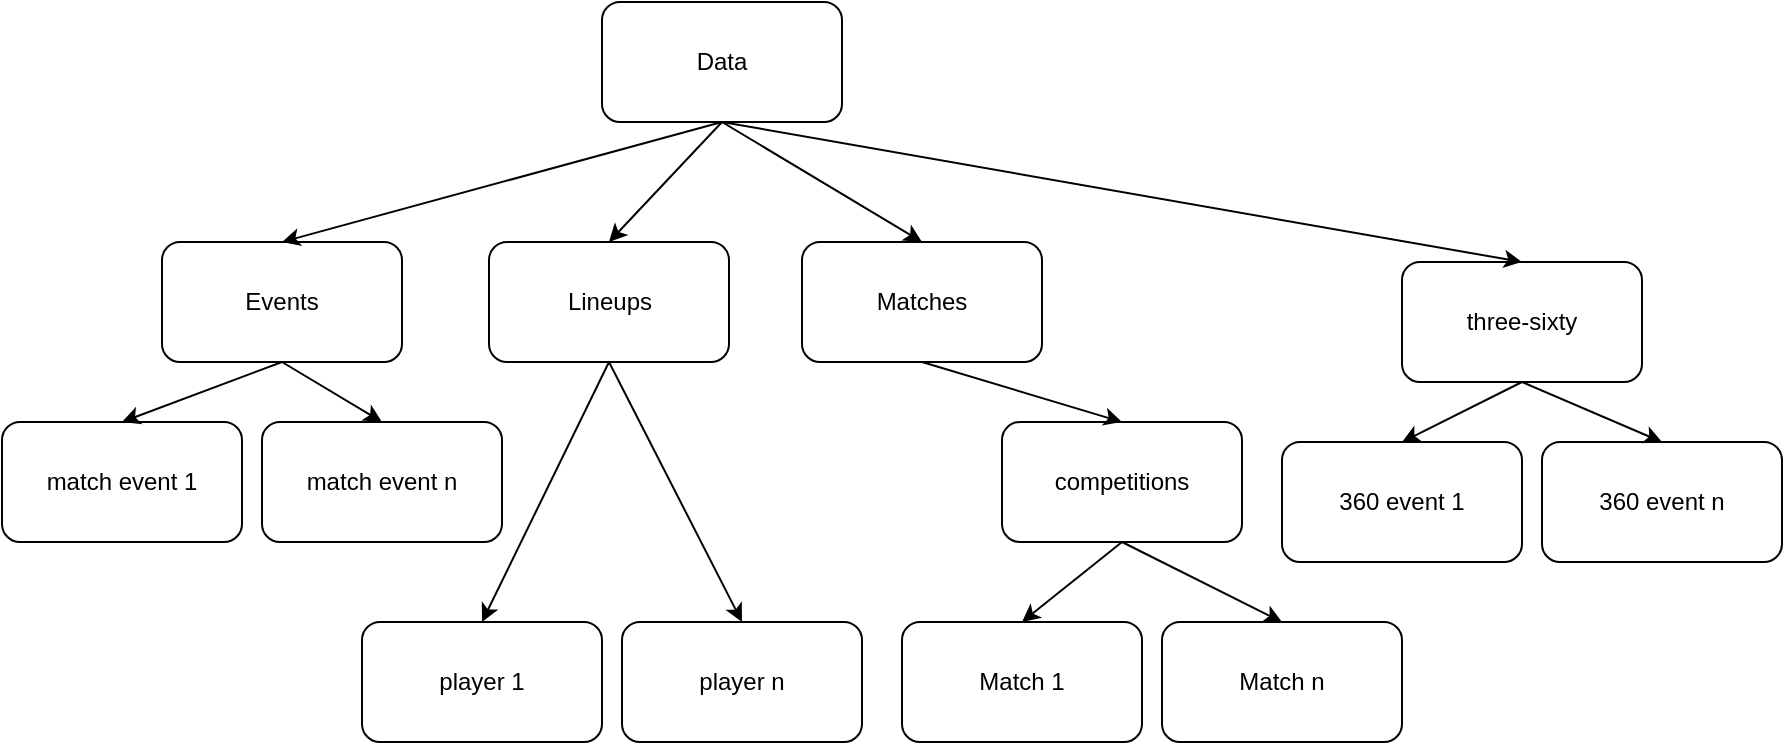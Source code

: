 <mxfile version="26.2.15">
  <diagram name="Page-1" id="fJQKvYSDg5BPfoZSww_d">
    <mxGraphModel dx="727" dy="441" grid="1" gridSize="10" guides="1" tooltips="1" connect="1" arrows="1" fold="1" page="1" pageScale="1" pageWidth="827" pageHeight="1169" math="0" shadow="0">
      <root>
        <mxCell id="0" />
        <mxCell id="1" parent="0" />
        <mxCell id="J6Wukmg7Vab16btKe54Z-1" value="Data" style="rounded=1;whiteSpace=wrap;html=1;" vertex="1" parent="1">
          <mxGeometry x="350" y="250" width="120" height="60" as="geometry" />
        </mxCell>
        <mxCell id="J6Wukmg7Vab16btKe54Z-2" value="Events" style="rounded=1;whiteSpace=wrap;html=1;" vertex="1" parent="1">
          <mxGeometry x="130" y="370" width="120" height="60" as="geometry" />
        </mxCell>
        <mxCell id="J6Wukmg7Vab16btKe54Z-3" value="Lineups" style="rounded=1;whiteSpace=wrap;html=1;" vertex="1" parent="1">
          <mxGeometry x="293.5" y="370" width="120" height="60" as="geometry" />
        </mxCell>
        <mxCell id="J6Wukmg7Vab16btKe54Z-4" value="Matches" style="rounded=1;whiteSpace=wrap;html=1;" vertex="1" parent="1">
          <mxGeometry x="450" y="370" width="120" height="60" as="geometry" />
        </mxCell>
        <mxCell id="J6Wukmg7Vab16btKe54Z-5" value="three-sixty" style="rounded=1;whiteSpace=wrap;html=1;" vertex="1" parent="1">
          <mxGeometry x="750" y="380" width="120" height="60" as="geometry" />
        </mxCell>
        <mxCell id="J6Wukmg7Vab16btKe54Z-6" value="competitions" style="rounded=1;whiteSpace=wrap;html=1;" vertex="1" parent="1">
          <mxGeometry x="550" y="460" width="120" height="60" as="geometry" />
        </mxCell>
        <mxCell id="J6Wukmg7Vab16btKe54Z-7" value="Match 1" style="rounded=1;whiteSpace=wrap;html=1;" vertex="1" parent="1">
          <mxGeometry x="500" y="560" width="120" height="60" as="geometry" />
        </mxCell>
        <mxCell id="J6Wukmg7Vab16btKe54Z-8" value="Match n" style="rounded=1;whiteSpace=wrap;html=1;" vertex="1" parent="1">
          <mxGeometry x="630" y="560" width="120" height="60" as="geometry" />
        </mxCell>
        <mxCell id="J6Wukmg7Vab16btKe54Z-9" value="match event 1" style="rounded=1;whiteSpace=wrap;html=1;" vertex="1" parent="1">
          <mxGeometry x="50" y="460" width="120" height="60" as="geometry" />
        </mxCell>
        <mxCell id="J6Wukmg7Vab16btKe54Z-10" value="match event n" style="rounded=1;whiteSpace=wrap;html=1;" vertex="1" parent="1">
          <mxGeometry x="180" y="460" width="120" height="60" as="geometry" />
        </mxCell>
        <mxCell id="J6Wukmg7Vab16btKe54Z-11" value="player 1" style="rounded=1;whiteSpace=wrap;html=1;" vertex="1" parent="1">
          <mxGeometry x="230" y="560" width="120" height="60" as="geometry" />
        </mxCell>
        <mxCell id="J6Wukmg7Vab16btKe54Z-12" value="player n" style="rounded=1;whiteSpace=wrap;html=1;" vertex="1" parent="1">
          <mxGeometry x="360" y="560" width="120" height="60" as="geometry" />
        </mxCell>
        <mxCell id="J6Wukmg7Vab16btKe54Z-13" value="360 event 1" style="rounded=1;whiteSpace=wrap;html=1;" vertex="1" parent="1">
          <mxGeometry x="690" y="470" width="120" height="60" as="geometry" />
        </mxCell>
        <mxCell id="J6Wukmg7Vab16btKe54Z-14" value="360 event n" style="rounded=1;whiteSpace=wrap;html=1;" vertex="1" parent="1">
          <mxGeometry x="820" y="470" width="120" height="60" as="geometry" />
        </mxCell>
        <mxCell id="J6Wukmg7Vab16btKe54Z-15" value="" style="endArrow=classic;html=1;rounded=0;exitX=0.5;exitY=1;exitDx=0;exitDy=0;entryX=0.5;entryY=0;entryDx=0;entryDy=0;" edge="1" parent="1" source="J6Wukmg7Vab16btKe54Z-1" target="J6Wukmg7Vab16btKe54Z-5">
          <mxGeometry width="50" height="50" relative="1" as="geometry">
            <mxPoint x="520" y="440" as="sourcePoint" />
            <mxPoint x="570" y="390" as="targetPoint" />
          </mxGeometry>
        </mxCell>
        <mxCell id="J6Wukmg7Vab16btKe54Z-16" value="" style="endArrow=classic;html=1;rounded=0;exitX=0.5;exitY=1;exitDx=0;exitDy=0;entryX=0.5;entryY=0;entryDx=0;entryDy=0;" edge="1" parent="1" source="J6Wukmg7Vab16btKe54Z-5" target="J6Wukmg7Vab16btKe54Z-14">
          <mxGeometry width="50" height="50" relative="1" as="geometry">
            <mxPoint x="420" y="320" as="sourcePoint" />
            <mxPoint x="820" y="390" as="targetPoint" />
          </mxGeometry>
        </mxCell>
        <mxCell id="J6Wukmg7Vab16btKe54Z-17" value="" style="endArrow=classic;html=1;rounded=0;exitX=0.5;exitY=1;exitDx=0;exitDy=0;entryX=0.5;entryY=0;entryDx=0;entryDy=0;" edge="1" parent="1" source="J6Wukmg7Vab16btKe54Z-5" target="J6Wukmg7Vab16btKe54Z-13">
          <mxGeometry width="50" height="50" relative="1" as="geometry">
            <mxPoint x="820" y="450" as="sourcePoint" />
            <mxPoint x="890" y="480" as="targetPoint" />
          </mxGeometry>
        </mxCell>
        <mxCell id="J6Wukmg7Vab16btKe54Z-18" value="" style="endArrow=classic;html=1;rounded=0;exitX=0.5;exitY=1;exitDx=0;exitDy=0;entryX=0.5;entryY=0;entryDx=0;entryDy=0;" edge="1" parent="1" source="J6Wukmg7Vab16btKe54Z-1" target="J6Wukmg7Vab16btKe54Z-4">
          <mxGeometry width="50" height="50" relative="1" as="geometry">
            <mxPoint x="820" y="450" as="sourcePoint" />
            <mxPoint x="760" y="480" as="targetPoint" />
          </mxGeometry>
        </mxCell>
        <mxCell id="J6Wukmg7Vab16btKe54Z-19" value="" style="endArrow=classic;html=1;rounded=0;exitX=0.5;exitY=1;exitDx=0;exitDy=0;entryX=0.5;entryY=0;entryDx=0;entryDy=0;" edge="1" parent="1" source="J6Wukmg7Vab16btKe54Z-4" target="J6Wukmg7Vab16btKe54Z-6">
          <mxGeometry width="50" height="50" relative="1" as="geometry">
            <mxPoint x="420" y="320" as="sourcePoint" />
            <mxPoint x="520" y="380" as="targetPoint" />
          </mxGeometry>
        </mxCell>
        <mxCell id="J6Wukmg7Vab16btKe54Z-20" value="" style="endArrow=classic;html=1;rounded=0;exitX=0.5;exitY=1;exitDx=0;exitDy=0;entryX=0.5;entryY=0;entryDx=0;entryDy=0;" edge="1" parent="1" source="J6Wukmg7Vab16btKe54Z-6" target="J6Wukmg7Vab16btKe54Z-7">
          <mxGeometry width="50" height="50" relative="1" as="geometry">
            <mxPoint x="520" y="440" as="sourcePoint" />
            <mxPoint x="620" y="470" as="targetPoint" />
          </mxGeometry>
        </mxCell>
        <mxCell id="J6Wukmg7Vab16btKe54Z-21" value="" style="endArrow=classic;html=1;rounded=0;exitX=0.5;exitY=1;exitDx=0;exitDy=0;entryX=0.5;entryY=0;entryDx=0;entryDy=0;" edge="1" parent="1" source="J6Wukmg7Vab16btKe54Z-6" target="J6Wukmg7Vab16btKe54Z-8">
          <mxGeometry width="50" height="50" relative="1" as="geometry">
            <mxPoint x="620" y="530" as="sourcePoint" />
            <mxPoint x="570" y="570" as="targetPoint" />
          </mxGeometry>
        </mxCell>
        <mxCell id="J6Wukmg7Vab16btKe54Z-22" value="" style="endArrow=classic;html=1;rounded=0;exitX=0.5;exitY=1;exitDx=0;exitDy=0;entryX=0.5;entryY=0;entryDx=0;entryDy=0;" edge="1" parent="1" source="J6Wukmg7Vab16btKe54Z-1" target="J6Wukmg7Vab16btKe54Z-3">
          <mxGeometry width="50" height="50" relative="1" as="geometry">
            <mxPoint x="620" y="530" as="sourcePoint" />
            <mxPoint x="570" y="570" as="targetPoint" />
          </mxGeometry>
        </mxCell>
        <mxCell id="J6Wukmg7Vab16btKe54Z-23" value="" style="endArrow=classic;html=1;rounded=0;exitX=0.5;exitY=1;exitDx=0;exitDy=0;entryX=0.5;entryY=0;entryDx=0;entryDy=0;" edge="1" parent="1" source="J6Wukmg7Vab16btKe54Z-3" target="J6Wukmg7Vab16btKe54Z-11">
          <mxGeometry width="50" height="50" relative="1" as="geometry">
            <mxPoint x="420" y="320" as="sourcePoint" />
            <mxPoint x="364" y="380" as="targetPoint" />
          </mxGeometry>
        </mxCell>
        <mxCell id="J6Wukmg7Vab16btKe54Z-24" value="" style="endArrow=classic;html=1;rounded=0;exitX=0.5;exitY=1;exitDx=0;exitDy=0;entryX=0.5;entryY=0;entryDx=0;entryDy=0;" edge="1" parent="1" source="J6Wukmg7Vab16btKe54Z-3" target="J6Wukmg7Vab16btKe54Z-12">
          <mxGeometry width="50" height="50" relative="1" as="geometry">
            <mxPoint x="364" y="440" as="sourcePoint" />
            <mxPoint x="300" y="570" as="targetPoint" />
          </mxGeometry>
        </mxCell>
        <mxCell id="J6Wukmg7Vab16btKe54Z-25" value="" style="endArrow=classic;html=1;rounded=0;exitX=0.5;exitY=1;exitDx=0;exitDy=0;entryX=0.5;entryY=0;entryDx=0;entryDy=0;" edge="1" parent="1" source="J6Wukmg7Vab16btKe54Z-1" target="J6Wukmg7Vab16btKe54Z-2">
          <mxGeometry width="50" height="50" relative="1" as="geometry">
            <mxPoint x="364" y="440" as="sourcePoint" />
            <mxPoint x="430" y="570" as="targetPoint" />
          </mxGeometry>
        </mxCell>
        <mxCell id="J6Wukmg7Vab16btKe54Z-26" value="" style="endArrow=classic;html=1;rounded=0;exitX=0.5;exitY=1;exitDx=0;exitDy=0;entryX=0.5;entryY=0;entryDx=0;entryDy=0;" edge="1" parent="1" source="J6Wukmg7Vab16btKe54Z-2" target="J6Wukmg7Vab16btKe54Z-9">
          <mxGeometry width="50" height="50" relative="1" as="geometry">
            <mxPoint x="420" y="320" as="sourcePoint" />
            <mxPoint x="200" y="380" as="targetPoint" />
          </mxGeometry>
        </mxCell>
        <mxCell id="J6Wukmg7Vab16btKe54Z-27" value="" style="endArrow=classic;html=1;rounded=0;exitX=0.5;exitY=1;exitDx=0;exitDy=0;entryX=0.5;entryY=0;entryDx=0;entryDy=0;" edge="1" parent="1" source="J6Wukmg7Vab16btKe54Z-2" target="J6Wukmg7Vab16btKe54Z-10">
          <mxGeometry width="50" height="50" relative="1" as="geometry">
            <mxPoint x="200" y="440" as="sourcePoint" />
            <mxPoint x="120" y="470" as="targetPoint" />
          </mxGeometry>
        </mxCell>
      </root>
    </mxGraphModel>
  </diagram>
</mxfile>
